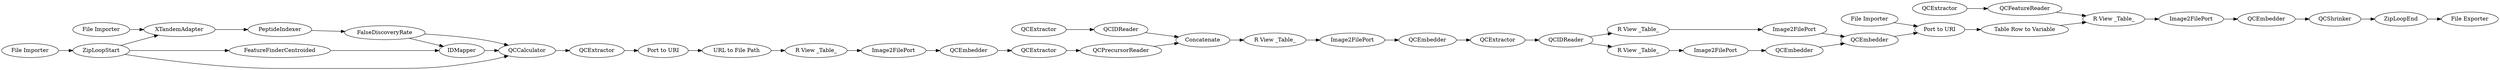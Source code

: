 digraph {
	"-639450585258733274_67" [label=QCEmbedder]
	"5523168716581503639_33" [label=Image2FilePort]
	"1847419492494933879_59" [label=QCExtractor]
	"1847419492494933879_60" [label=QCEmbedder]
	"1847419492494933879_23" [label=QCFeatureReader]
	"-639450585258733274_59" [label="R View _Table_"]
	"-8530065079026833824_137" [label=FeatureFinderCentroided]
	"-8530065079026833824_139" [label=QCCalculator]
	"2227981303931953900_103" [label=QCEmbedder]
	"5523168716581503639_102" [label=Image2FilePort]
	"-8530065079026833824_141" [label="File Importer"]
	"-639450585258733274_65" [label="URL to File Path"]
	"-639450585258733274_57" [label=Image2FilePort]
	"-8530065079026833824_143" [label="File Importer"]
	"-639450585258733274_63" [label="Port to URI"]
	"2227981303931953900_93" [label=QCPrecursorReader]
	"-2557943035564773342_79" [label=PeptideIndexer]
	"2227981303931953900_102" [label=QCExtractor]
	"2227981303931953900_50" [label=QCIDReader]
	"1847419492494933879_61" [label="Table Row to Variable"]
	"5523168716581503639_31" [label=QCIDReader]
	"2227981303931953900_101" [label=QCExtractor]
	"2227981303931953900_29" [label=Image2FilePort]
	"5523168716581503639_105" [label="R View _Table_"]
	"-8530065079026833824_142" [label="File Importer"]
	"-8530065079026833824_140" [label=QCShrinker]
	"5523168716581503639_109" [label=QCExtractor]
	"1847419492494933879_35" [label="Port to URI"]
	"1847419492494933879_56" [label="R View _Table_"]
	"-8530065079026833824_2" [label=ZipLoopStart]
	"5523168716581503639_111" [label=QCEmbedder]
	"-2557943035564773342_80" [label=FalseDiscoveryRate]
	"-2557943035564773342_81" [label=XTandemAdapter]
	"-639450585258733274_66" [label=QCExtractor]
	"5523168716581503639_104" [label="R View _Table_"]
	"-8530065079026833824_144" [label="File Exporter"]
	"-8530065079026833824_138" [label=IDMapper]
	"1847419492494933879_27" [label=Image2FilePort]
	"5523168716581503639_110" [label=QCEmbedder]
	"2227981303931953900_97" [label="R View _Table_"]
	"-8530065079026833824_4" [label=ZipLoopEnd]
	"2227981303931953900_38" [label=Concatenate]
	"-8530065079026833824_2" -> "-8530065079026833824_139"
	"-8530065079026833824_139" -> "-639450585258733274_66"
	"-2557943035564773342_80" -> "-8530065079026833824_138"
	"-8530065079026833824_4" -> "-8530065079026833824_144"
	"-2557943035564773342_81" -> "-2557943035564773342_79"
	"2227981303931953900_93" -> "2227981303931953900_38"
	"5523168716581503639_110" -> "5523168716581503639_111"
	"2227981303931953900_103" -> "5523168716581503639_109"
	"-2557943035564773342_80" -> "-8530065079026833824_139"
	"5523168716581503639_31" -> "5523168716581503639_104"
	"-639450585258733274_63" -> "-639450585258733274_65"
	"-639450585258733274_67" -> "2227981303931953900_101"
	"5523168716581503639_104" -> "5523168716581503639_33"
	"2227981303931953900_97" -> "2227981303931953900_29"
	"2227981303931953900_102" -> "2227981303931953900_50"
	"5523168716581503639_105" -> "5523168716581503639_102"
	"2227981303931953900_50" -> "2227981303931953900_38"
	"5523168716581503639_31" -> "5523168716581503639_105"
	"2227981303931953900_38" -> "2227981303931953900_97"
	"-8530065079026833824_140" -> "-8530065079026833824_4"
	"-639450585258733274_65" -> "-639450585258733274_59"
	"1847419492494933879_23" -> "1847419492494933879_56"
	"-8530065079026833824_141" -> "-8530065079026833824_2"
	"1847419492494933879_60" -> "-8530065079026833824_140"
	"1847419492494933879_61" -> "1847419492494933879_56"
	"-8530065079026833824_2" -> "-8530065079026833824_137"
	"1847419492494933879_56" -> "1847419492494933879_27"
	"-8530065079026833824_142" -> "-2557943035564773342_81"
	"1847419492494933879_27" -> "1847419492494933879_60"
	"5523168716581503639_33" -> "5523168716581503639_110"
	"-2557943035564773342_79" -> "-2557943035564773342_80"
	"1847419492494933879_35" -> "1847419492494933879_61"
	"5523168716581503639_109" -> "5523168716581503639_31"
	"5523168716581503639_111" -> "1847419492494933879_35"
	"-639450585258733274_66" -> "-639450585258733274_63"
	"2227981303931953900_29" -> "2227981303931953900_103"
	"1847419492494933879_59" -> "1847419492494933879_23"
	"-8530065079026833824_2" -> "-2557943035564773342_81"
	"-8530065079026833824_138" -> "-8530065079026833824_139"
	"-8530065079026833824_137" -> "-8530065079026833824_138"
	"-639450585258733274_57" -> "-639450585258733274_67"
	"5523168716581503639_102" -> "5523168716581503639_111"
	"-8530065079026833824_143" -> "1847419492494933879_35"
	"2227981303931953900_101" -> "2227981303931953900_93"
	"-639450585258733274_59" -> "-639450585258733274_57"
	rankdir=LR
}
